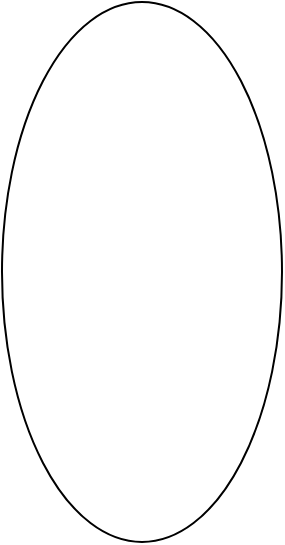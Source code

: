 <mxfile version="20.4.0" type="device"><diagram id="FQ3RsPlxg1nim9MbZTju" name="Page-1"><mxGraphModel dx="1422" dy="737" grid="1" gridSize="10" guides="1" tooltips="1" connect="1" arrows="1" fold="1" page="1" pageScale="1" pageWidth="1654" pageHeight="2336" math="0" shadow="0"><root><mxCell id="0"/><mxCell id="1" parent="0"/><mxCell id="4KYnJtbJ3hlbCRI-8JZs-1" value="" style="ellipse;whiteSpace=wrap;html=1;" vertex="1" parent="1"><mxGeometry x="600" y="190" width="140" height="270" as="geometry"/></mxCell></root></mxGraphModel></diagram></mxfile>